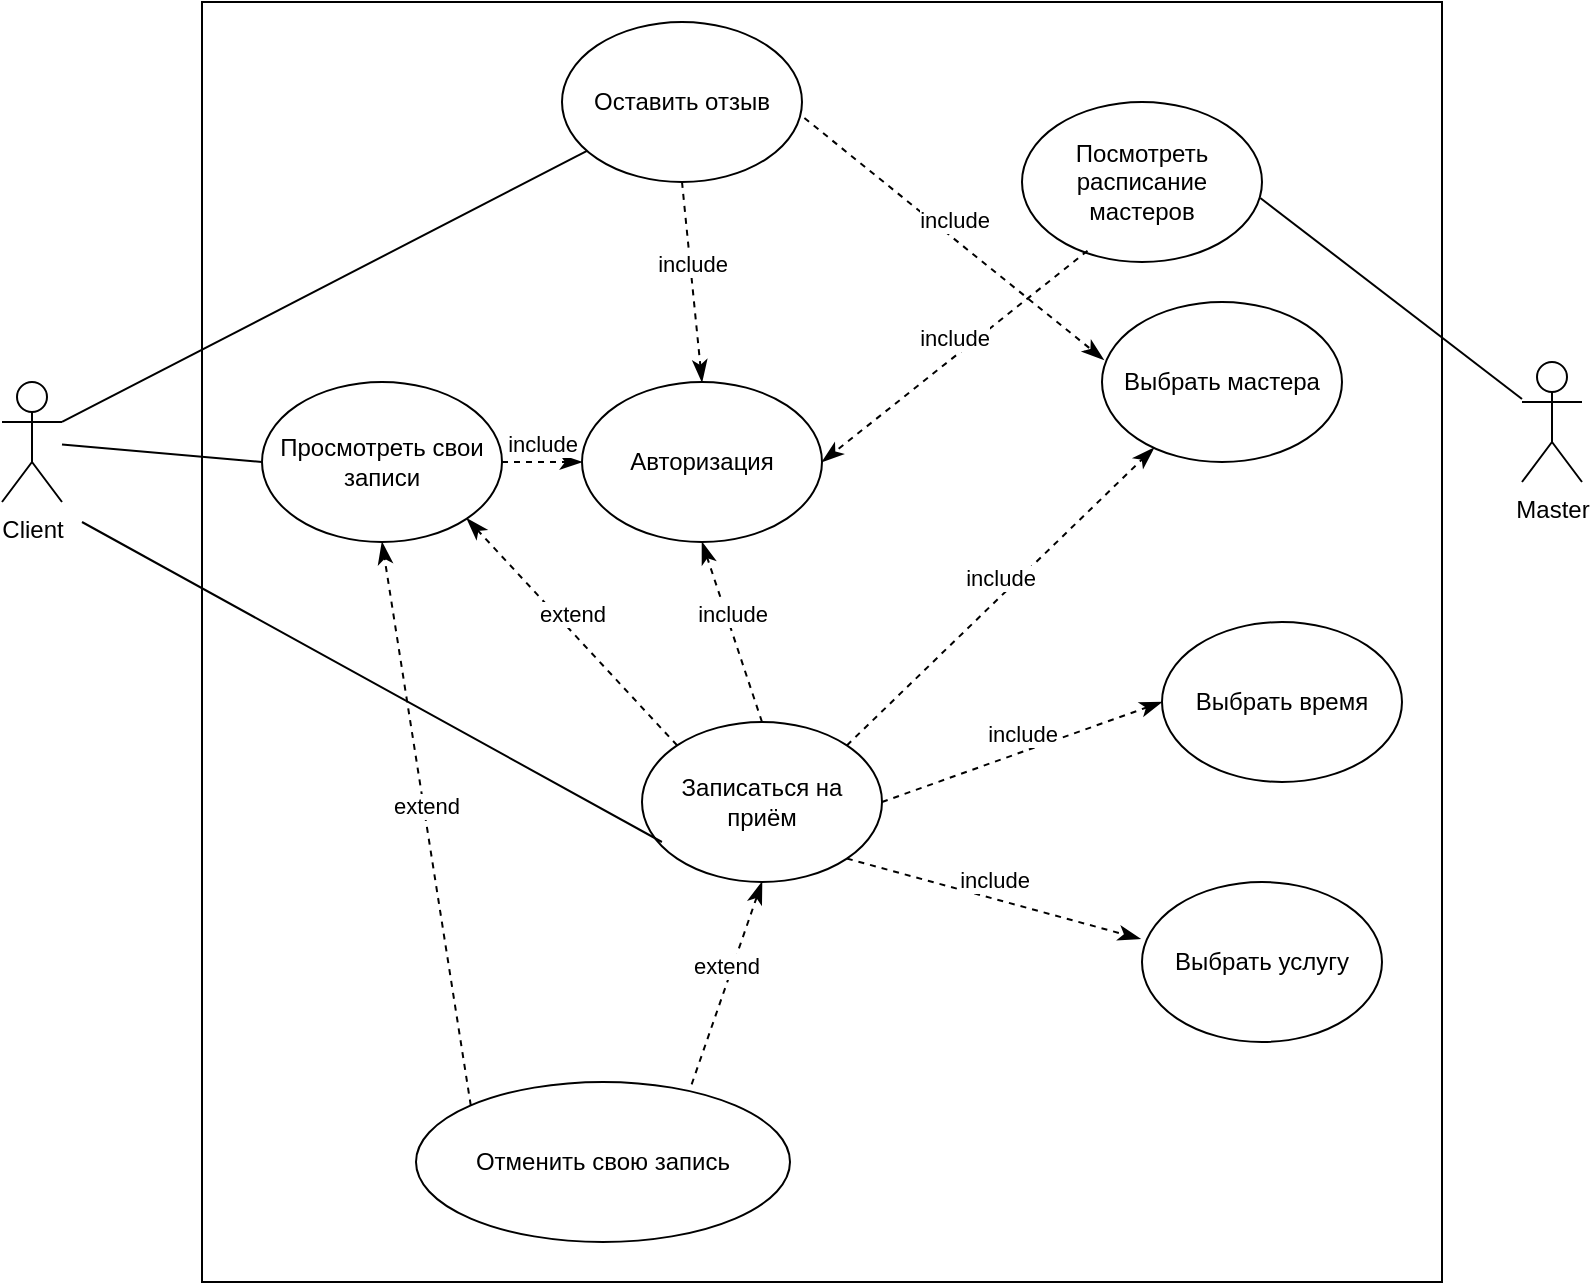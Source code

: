 <mxfile version="22.1.5" type="github">
  <diagram name="Страница — 1" id="lFnGImNsN8b0KiDPfHUL">
    <mxGraphModel dx="1002" dy="567" grid="1" gridSize="10" guides="1" tooltips="1" connect="1" arrows="1" fold="1" page="1" pageScale="1" pageWidth="827" pageHeight="1169" math="0" shadow="0">
      <root>
        <mxCell id="0" />
        <mxCell id="1" parent="0" />
        <mxCell id="9dnl6zGS5A68UmjjQ8_F-31" value="" style="rounded=0;whiteSpace=wrap;html=1;" vertex="1" parent="1">
          <mxGeometry x="120" y="20" width="620" height="640" as="geometry" />
        </mxCell>
        <mxCell id="9dnl6zGS5A68UmjjQ8_F-1" value="Client" style="shape=umlActor;verticalLabelPosition=bottom;verticalAlign=top;html=1;outlineConnect=0;" vertex="1" parent="1">
          <mxGeometry x="20" y="210" width="30" height="60" as="geometry" />
        </mxCell>
        <mxCell id="9dnl6zGS5A68UmjjQ8_F-2" value="Master" style="shape=umlActor;verticalLabelPosition=bottom;verticalAlign=top;html=1;outlineConnect=0;" vertex="1" parent="1">
          <mxGeometry x="780" y="200" width="30" height="60" as="geometry" />
        </mxCell>
        <mxCell id="9dnl6zGS5A68UmjjQ8_F-6" value="Записаться на приём" style="ellipse;whiteSpace=wrap;html=1;" vertex="1" parent="1">
          <mxGeometry x="340" y="380" width="120" height="80" as="geometry" />
        </mxCell>
        <mxCell id="9dnl6zGS5A68UmjjQ8_F-8" value="Посмотреть расписание мастеров" style="ellipse;whiteSpace=wrap;html=1;" vertex="1" parent="1">
          <mxGeometry x="530" y="70" width="120" height="80" as="geometry" />
        </mxCell>
        <mxCell id="9dnl6zGS5A68UmjjQ8_F-9" value="" style="endArrow=none;html=1;rounded=0;entryX=0.083;entryY=0.75;entryDx=0;entryDy=0;entryPerimeter=0;" edge="1" parent="1" target="9dnl6zGS5A68UmjjQ8_F-6">
          <mxGeometry width="50" height="50" relative="1" as="geometry">
            <mxPoint x="60" y="280" as="sourcePoint" />
            <mxPoint x="440" y="200" as="targetPoint" />
          </mxGeometry>
        </mxCell>
        <mxCell id="9dnl6zGS5A68UmjjQ8_F-11" value="" style="endArrow=none;html=1;rounded=0;exitX=0.993;exitY=0.6;exitDx=0;exitDy=0;exitPerimeter=0;" edge="1" parent="1" source="9dnl6zGS5A68UmjjQ8_F-8" target="9dnl6zGS5A68UmjjQ8_F-2">
          <mxGeometry width="50" height="50" relative="1" as="geometry">
            <mxPoint x="390" y="250" as="sourcePoint" />
            <mxPoint x="440" y="200" as="targetPoint" />
          </mxGeometry>
        </mxCell>
        <mxCell id="9dnl6zGS5A68UmjjQ8_F-12" value="Выбрать время" style="ellipse;whiteSpace=wrap;html=1;" vertex="1" parent="1">
          <mxGeometry x="600" y="330" width="120" height="80" as="geometry" />
        </mxCell>
        <mxCell id="9dnl6zGS5A68UmjjQ8_F-13" value="Выбрать услугу" style="ellipse;whiteSpace=wrap;html=1;" vertex="1" parent="1">
          <mxGeometry x="590" y="460" width="120" height="80" as="geometry" />
        </mxCell>
        <mxCell id="9dnl6zGS5A68UmjjQ8_F-14" value="Выбрать мастера" style="ellipse;whiteSpace=wrap;html=1;" vertex="1" parent="1">
          <mxGeometry x="570" y="170" width="120" height="80" as="geometry" />
        </mxCell>
        <mxCell id="9dnl6zGS5A68UmjjQ8_F-15" value="include" style="html=1;verticalAlign=bottom;endArrow=classicThin;dashed=1;endSize=8;curved=0;rounded=0;exitX=1;exitY=0.5;exitDx=0;exitDy=0;entryX=0;entryY=0.5;entryDx=0;entryDy=0;endFill=1;" edge="1" parent="1" source="9dnl6zGS5A68UmjjQ8_F-6" target="9dnl6zGS5A68UmjjQ8_F-12">
          <mxGeometry relative="1" as="geometry">
            <mxPoint x="450" y="230" as="sourcePoint" />
            <mxPoint x="340" y="200" as="targetPoint" />
          </mxGeometry>
        </mxCell>
        <mxCell id="9dnl6zGS5A68UmjjQ8_F-16" value="include" style="html=1;verticalAlign=bottom;endArrow=classicThin;dashed=1;endSize=8;curved=0;rounded=0;exitX=1;exitY=0;exitDx=0;exitDy=0;endFill=1;" edge="1" parent="1" source="9dnl6zGS5A68UmjjQ8_F-6" target="9dnl6zGS5A68UmjjQ8_F-14">
          <mxGeometry relative="1" as="geometry">
            <mxPoint x="342" y="272" as="sourcePoint" />
            <mxPoint x="411" y="241" as="targetPoint" />
          </mxGeometry>
        </mxCell>
        <mxCell id="9dnl6zGS5A68UmjjQ8_F-17" value="include" style="html=1;verticalAlign=bottom;endArrow=classicThin;dashed=1;endSize=8;curved=0;rounded=0;exitX=1;exitY=1;exitDx=0;exitDy=0;entryX=-0.007;entryY=0.355;entryDx=0;entryDy=0;entryPerimeter=0;endFill=1;" edge="1" parent="1" source="9dnl6zGS5A68UmjjQ8_F-6" target="9dnl6zGS5A68UmjjQ8_F-13">
          <mxGeometry relative="1" as="geometry">
            <mxPoint x="352" y="282" as="sourcePoint" />
            <mxPoint x="421" y="251" as="targetPoint" />
          </mxGeometry>
        </mxCell>
        <mxCell id="9dnl6zGS5A68UmjjQ8_F-21" value="Отменить свою запись" style="ellipse;whiteSpace=wrap;html=1;" vertex="1" parent="1">
          <mxGeometry x="227" y="560" width="187" height="80" as="geometry" />
        </mxCell>
        <mxCell id="9dnl6zGS5A68UmjjQ8_F-23" value="extend" style="html=1;verticalAlign=bottom;endArrow=classicThin;dashed=1;endSize=8;curved=0;rounded=0;endFill=1;entryX=0.5;entryY=1;entryDx=0;entryDy=0;exitX=0.737;exitY=0.015;exitDx=0;exitDy=0;exitPerimeter=0;" edge="1" parent="1" source="9dnl6zGS5A68UmjjQ8_F-21" target="9dnl6zGS5A68UmjjQ8_F-6">
          <mxGeometry relative="1" as="geometry">
            <mxPoint x="70" y="470" as="sourcePoint" />
            <mxPoint x="398" y="136" as="targetPoint" />
          </mxGeometry>
        </mxCell>
        <mxCell id="9dnl6zGS5A68UmjjQ8_F-25" value="Авторизация" style="ellipse;whiteSpace=wrap;html=1;" vertex="1" parent="1">
          <mxGeometry x="310" y="210" width="120" height="80" as="geometry" />
        </mxCell>
        <mxCell id="9dnl6zGS5A68UmjjQ8_F-35" value="include" style="html=1;verticalAlign=bottom;endArrow=classicThin;dashed=1;endSize=8;curved=0;rounded=0;exitX=0.5;exitY=0;exitDx=0;exitDy=0;entryX=0.5;entryY=1;entryDx=0;entryDy=0;endFill=1;" edge="1" parent="1" source="9dnl6zGS5A68UmjjQ8_F-6" target="9dnl6zGS5A68UmjjQ8_F-25">
          <mxGeometry relative="1" as="geometry">
            <mxPoint x="452" y="288" as="sourcePoint" />
            <mxPoint x="535" y="405" as="targetPoint" />
          </mxGeometry>
        </mxCell>
        <mxCell id="9dnl6zGS5A68UmjjQ8_F-38" value="Оставить отзыв" style="ellipse;whiteSpace=wrap;html=1;" vertex="1" parent="1">
          <mxGeometry x="300" y="30" width="120" height="80" as="geometry" />
        </mxCell>
        <mxCell id="9dnl6zGS5A68UmjjQ8_F-40" value="include" style="html=1;verticalAlign=bottom;endArrow=classicThin;dashed=1;endSize=8;curved=0;rounded=0;exitX=1.01;exitY=0.6;exitDx=0;exitDy=0;entryX=0.007;entryY=0.36;entryDx=0;entryDy=0;endFill=1;exitPerimeter=0;entryPerimeter=0;" edge="1" parent="1" source="9dnl6zGS5A68UmjjQ8_F-38" target="9dnl6zGS5A68UmjjQ8_F-14">
          <mxGeometry relative="1" as="geometry">
            <mxPoint x="392" y="348" as="sourcePoint" />
            <mxPoint x="320" y="350" as="targetPoint" />
          </mxGeometry>
        </mxCell>
        <mxCell id="9dnl6zGS5A68UmjjQ8_F-41" value="" style="endArrow=none;html=1;rounded=0;exitX=1;exitY=0.333;exitDx=0;exitDy=0;exitPerimeter=0;" edge="1" parent="1" source="9dnl6zGS5A68UmjjQ8_F-1" target="9dnl6zGS5A68UmjjQ8_F-38">
          <mxGeometry width="50" height="50" relative="1" as="geometry">
            <mxPoint x="60" y="253" as="sourcePoint" />
            <mxPoint x="364" y="310" as="targetPoint" />
          </mxGeometry>
        </mxCell>
        <mxCell id="9dnl6zGS5A68UmjjQ8_F-66" value="Просмотреть свои записи" style="ellipse;whiteSpace=wrap;html=1;" vertex="1" parent="1">
          <mxGeometry x="150" y="210" width="120" height="80" as="geometry" />
        </mxCell>
        <mxCell id="9dnl6zGS5A68UmjjQ8_F-90" value="" style="endArrow=none;html=1;rounded=0;entryX=0;entryY=0.5;entryDx=0;entryDy=0;" edge="1" parent="1" source="9dnl6zGS5A68UmjjQ8_F-1" target="9dnl6zGS5A68UmjjQ8_F-66">
          <mxGeometry width="50" height="50" relative="1" as="geometry">
            <mxPoint x="60" y="240" as="sourcePoint" />
            <mxPoint x="325" y="166" as="targetPoint" />
          </mxGeometry>
        </mxCell>
        <mxCell id="9dnl6zGS5A68UmjjQ8_F-92" value="extend" style="html=1;verticalAlign=bottom;endArrow=classicThin;dashed=1;endSize=8;curved=0;rounded=0;entryX=1;entryY=1;entryDx=0;entryDy=0;endFill=1;exitX=0;exitY=0;exitDx=0;exitDy=0;" edge="1" parent="1" source="9dnl6zGS5A68UmjjQ8_F-6" target="9dnl6zGS5A68UmjjQ8_F-66">
          <mxGeometry relative="1" as="geometry">
            <mxPoint x="338" y="178" as="sourcePoint" />
            <mxPoint x="290" y="225" as="targetPoint" />
          </mxGeometry>
        </mxCell>
        <mxCell id="9dnl6zGS5A68UmjjQ8_F-93" value="extend" style="html=1;verticalAlign=bottom;endArrow=classicThin;dashed=1;endSize=8;curved=0;rounded=0;exitX=0;exitY=0;exitDx=0;exitDy=0;entryX=0.5;entryY=1;entryDx=0;entryDy=0;endFill=1;" edge="1" parent="1" source="9dnl6zGS5A68UmjjQ8_F-21" target="9dnl6zGS5A68UmjjQ8_F-66">
          <mxGeometry relative="1" as="geometry">
            <mxPoint x="348" y="188" as="sourcePoint" />
            <mxPoint x="300" y="235" as="targetPoint" />
          </mxGeometry>
        </mxCell>
        <mxCell id="9dnl6zGS5A68UmjjQ8_F-94" value="include" style="html=1;verticalAlign=bottom;endArrow=classicThin;dashed=1;endSize=8;curved=0;rounded=0;entryX=0;entryY=0.5;entryDx=0;entryDy=0;endFill=1;" edge="1" parent="1" source="9dnl6zGS5A68UmjjQ8_F-66" target="9dnl6zGS5A68UmjjQ8_F-25">
          <mxGeometry relative="1" as="geometry">
            <mxPoint x="408" y="368" as="sourcePoint" />
            <mxPoint x="372" y="432" as="targetPoint" />
          </mxGeometry>
        </mxCell>
        <mxCell id="9dnl6zGS5A68UmjjQ8_F-96" value="include" style="html=1;verticalAlign=bottom;endArrow=classicThin;dashed=1;endSize=8;curved=0;rounded=0;exitX=0.5;exitY=1;exitDx=0;exitDy=0;entryX=0.5;entryY=0;entryDx=0;entryDy=0;endFill=1;" edge="1" parent="1" source="9dnl6zGS5A68UmjjQ8_F-38" target="9dnl6zGS5A68UmjjQ8_F-25">
          <mxGeometry relative="1" as="geometry">
            <mxPoint x="410" y="390" as="sourcePoint" />
            <mxPoint x="380" y="300" as="targetPoint" />
          </mxGeometry>
        </mxCell>
        <mxCell id="9dnl6zGS5A68UmjjQ8_F-97" value="include" style="html=1;verticalAlign=bottom;endArrow=classicThin;dashed=1;endSize=8;curved=0;rounded=0;exitX=0.273;exitY=0.93;exitDx=0;exitDy=0;entryX=1;entryY=0.5;entryDx=0;entryDy=0;endFill=1;exitPerimeter=0;" edge="1" parent="1" source="9dnl6zGS5A68UmjjQ8_F-8" target="9dnl6zGS5A68UmjjQ8_F-25">
          <mxGeometry relative="1" as="geometry">
            <mxPoint x="370" y="120" as="sourcePoint" />
            <mxPoint x="380" y="220" as="targetPoint" />
          </mxGeometry>
        </mxCell>
      </root>
    </mxGraphModel>
  </diagram>
</mxfile>
